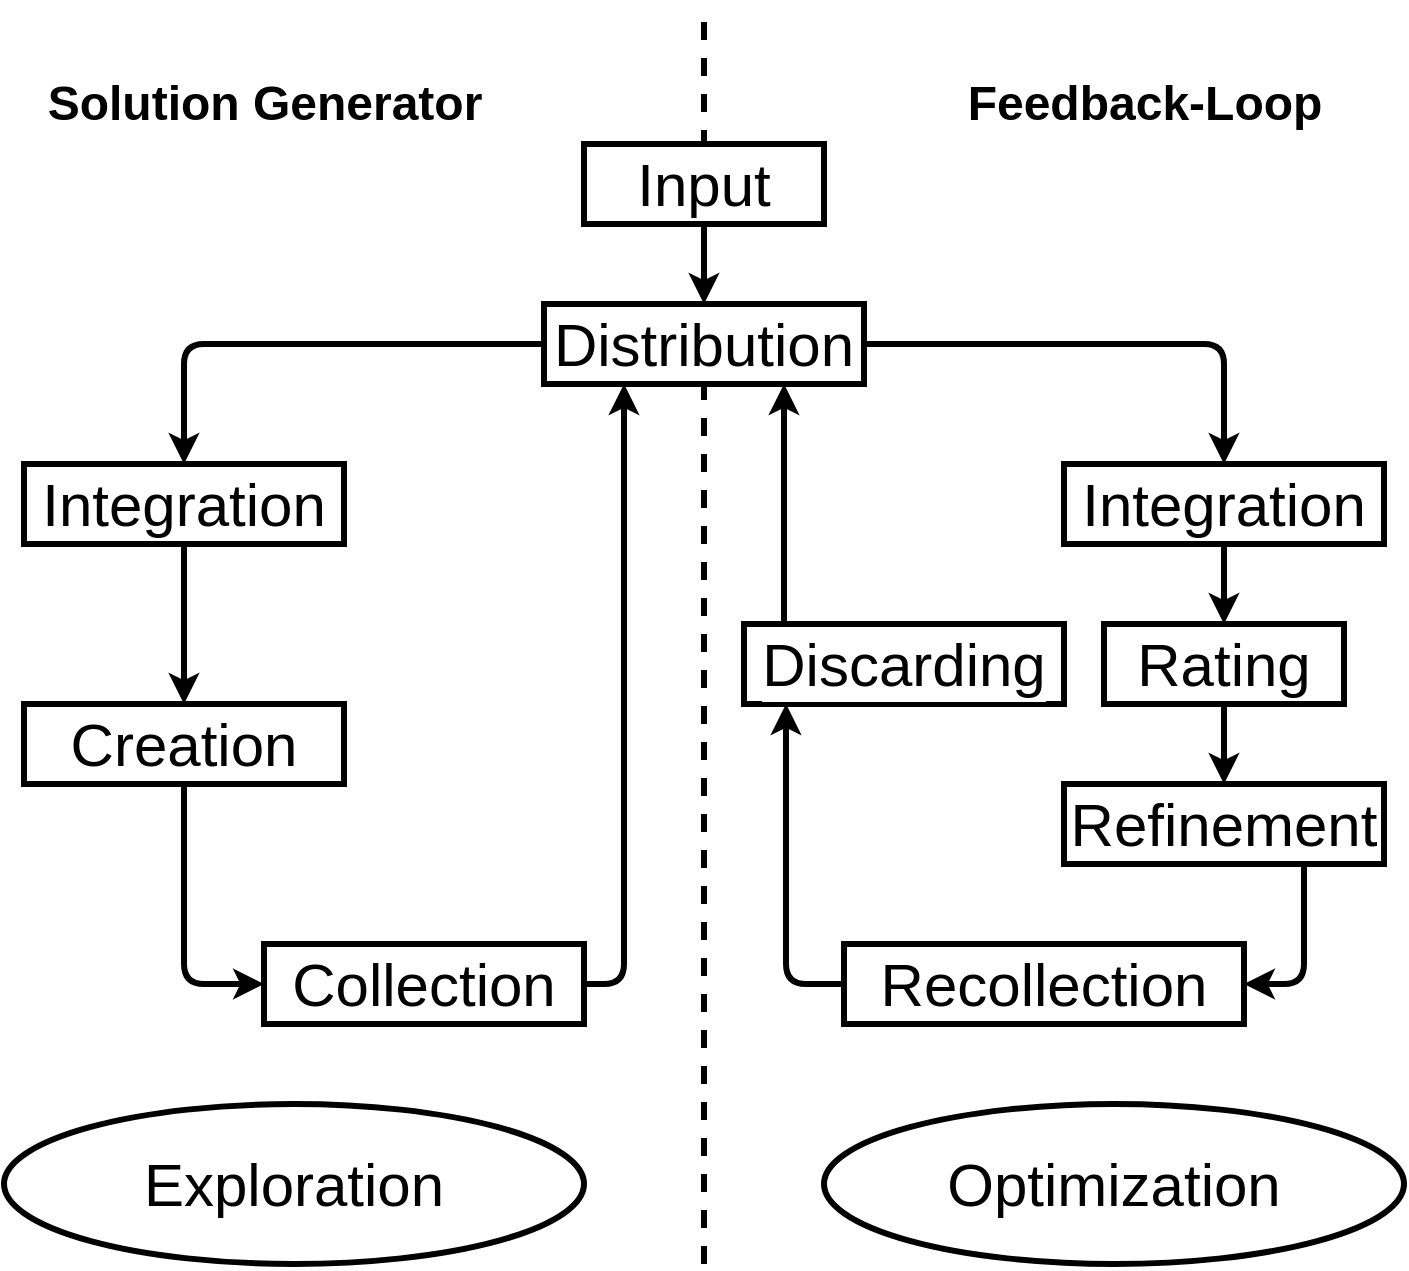 <mxfile pages="1" version="11.2.8" type="github"><diagram id="ovgsq8Oe-_txbWwGC8vN" name="Page-1"><mxGraphModel dx="1412" dy="948" grid="1" gridSize="10" guides="1" tooltips="1" connect="1" arrows="1" fold="1" page="1" pageScale="1" pageWidth="827" pageHeight="1169" math="0" shadow="0"><root><mxCell id="0"/><mxCell id="1" parent="0"/><mxCell id="4NgYYjmUanEa-c9BRLn5-35" value="" style="endArrow=none;dashed=1;html=1;strokeWidth=3;labelPosition=center;verticalLabelPosition=middle;align=center;verticalAlign=middle;" parent="1" edge="1"><mxGeometry width="50" height="50" relative="1" as="geometry"><mxPoint x="420" y="640" as="sourcePoint"/><mxPoint x="420" y="10" as="targetPoint"/></mxGeometry></mxCell><mxCell id="4NgYYjmUanEa-c9BRLn5-1" value="&lt;font&gt;&lt;font style=&quot;font-size: 30px&quot;&gt;Input&lt;/font&gt;&lt;br&gt;&lt;/font&gt;" style="rounded=0;whiteSpace=wrap;html=1;fontSize=30;strokeWidth=3;" parent="1" vertex="1"><mxGeometry x="360" y="80" width="120" height="40" as="geometry"/></mxCell><mxCell id="4NgYYjmUanEa-c9BRLn5-2" value="&lt;font style=&quot;font-size: 30px&quot;&gt;Distribution&lt;/font&gt;" style="rounded=0;whiteSpace=wrap;html=1;strokeWidth=3;" parent="1" vertex="1"><mxGeometry x="340" y="160" width="160" height="40" as="geometry"/></mxCell><mxCell id="4NgYYjmUanEa-c9BRLn5-3" value="&lt;font style=&quot;font-size: 30px&quot;&gt;Integration&lt;/font&gt;" style="rounded=0;whiteSpace=wrap;html=1;strokeWidth=3;" parent="1" vertex="1"><mxGeometry x="80" y="240" width="160" height="40" as="geometry"/></mxCell><mxCell id="4NgYYjmUanEa-c9BRLn5-4" value="&lt;font style=&quot;font-size: 30px&quot;&gt;Creation&lt;/font&gt;" style="rounded=0;whiteSpace=wrap;html=1;strokeWidth=3;" parent="1" vertex="1"><mxGeometry x="80" y="360" width="160" height="40" as="geometry"/></mxCell><mxCell id="4NgYYjmUanEa-c9BRLn5-6" value="&lt;font style=&quot;font-size: 30px&quot;&gt;Integration&lt;br&gt;&lt;/font&gt;" style="rounded=0;whiteSpace=wrap;html=1;strokeWidth=3;" parent="1" vertex="1"><mxGeometry x="600" y="240" width="160" height="40" as="geometry"/></mxCell><mxCell id="4NgYYjmUanEa-c9BRLn5-7" value="&lt;font style=&quot;font-size: 30px&quot;&gt;Rating&lt;/font&gt;" style="rounded=0;whiteSpace=wrap;html=1;strokeWidth=3;" parent="1" vertex="1"><mxGeometry x="620" y="320" width="120" height="40" as="geometry"/></mxCell><mxCell id="4NgYYjmUanEa-c9BRLn5-8" value="&lt;font style=&quot;font-size: 30px&quot;&gt;Refinement&lt;/font&gt;" style="rounded=0;whiteSpace=wrap;html=1;strokeWidth=3;" parent="1" vertex="1"><mxGeometry x="600" y="400" width="160" height="40" as="geometry"/></mxCell><mxCell id="4NgYYjmUanEa-c9BRLn5-9" value="&lt;font style=&quot;font-size: 30px&quot;&gt;Recollection&lt;/font&gt;" style="rounded=0;whiteSpace=wrap;html=1;strokeWidth=3;" parent="1" vertex="1"><mxGeometry x="490" y="480" width="200" height="40" as="geometry"/></mxCell><mxCell id="4NgYYjmUanEa-c9BRLn5-10" value="&lt;font style=&quot;font-size: 30px&quot;&gt;Collection&lt;/font&gt;" style="rounded=0;whiteSpace=wrap;html=1;strokeWidth=3;" parent="1" vertex="1"><mxGeometry x="200" y="480" width="160" height="40" as="geometry"/></mxCell><mxCell id="4NgYYjmUanEa-c9BRLn5-11" value="&lt;font style=&quot;font-size: 30px&quot;&gt;Discarding&lt;/font&gt;" style="rounded=0;whiteSpace=wrap;html=1;labelBackgroundColor=#FFFFFF;fillColor=#ffffff;strokeColor=#000000;gradientColor=none;strokeWidth=3;" parent="1" vertex="1"><mxGeometry x="440" y="320" width="160" height="40" as="geometry"/></mxCell><mxCell id="4NgYYjmUanEa-c9BRLn5-16" value="" style="edgeStyle=segmentEdgeStyle;endArrow=classic;html=1;exitX=0;exitY=0.5;exitDx=0;exitDy=0;entryX=0.5;entryY=0;entryDx=0;entryDy=0;rounded=1;strokeWidth=3;" parent="1" source="4NgYYjmUanEa-c9BRLn5-2" target="4NgYYjmUanEa-c9BRLn5-3" edge="1"><mxGeometry width="50" height="50" relative="1" as="geometry"><mxPoint x="160" y="590" as="sourcePoint"/><mxPoint x="210" y="540" as="targetPoint"/></mxGeometry></mxCell><mxCell id="4NgYYjmUanEa-c9BRLn5-17" value="" style="edgeStyle=segmentEdgeStyle;endArrow=classic;html=1;rounded=1;strokeWidth=3;exitX=0.5;exitY=1;exitDx=0;exitDy=0;entryX=0.5;entryY=0;entryDx=0;entryDy=0;" parent="1" source="4NgYYjmUanEa-c9BRLn5-3" target="4NgYYjmUanEa-c9BRLn5-4" edge="1"><mxGeometry width="50" height="50" relative="1" as="geometry"><mxPoint x="200" y="340" as="sourcePoint"/><mxPoint x="120" y="330" as="targetPoint"/></mxGeometry></mxCell><mxCell id="4NgYYjmUanEa-c9BRLn5-18" value="" style="edgeStyle=segmentEdgeStyle;endArrow=classic;html=1;exitX=0.5;exitY=1;exitDx=0;exitDy=0;entryX=0.5;entryY=0;entryDx=0;entryDy=0;rounded=1;strokeWidth=3;" parent="1" source="4NgYYjmUanEa-c9BRLn5-1" target="4NgYYjmUanEa-c9BRLn5-2" edge="1"><mxGeometry width="50" height="50" relative="1" as="geometry"><mxPoint x="360" y="200" as="sourcePoint"/><mxPoint x="180" y="260" as="targetPoint"/></mxGeometry></mxCell><mxCell id="4NgYYjmUanEa-c9BRLn5-19" value="" style="edgeStyle=segmentEdgeStyle;endArrow=classic;html=1;exitX=0.5;exitY=1;exitDx=0;exitDy=0;rounded=1;strokeWidth=3;entryX=0;entryY=0.5;entryDx=0;entryDy=0;" parent="1" source="4NgYYjmUanEa-c9BRLn5-4" target="4NgYYjmUanEa-c9BRLn5-10" edge="1"><mxGeometry width="50" height="50" relative="1" as="geometry"><mxPoint x="370" y="210" as="sourcePoint"/><mxPoint x="150" y="500" as="targetPoint"/><Array as="points"><mxPoint x="160" y="500"/></Array></mxGeometry></mxCell><mxCell id="4NgYYjmUanEa-c9BRLn5-20" value="" style="edgeStyle=segmentEdgeStyle;endArrow=classic;html=1;exitX=1;exitY=0.5;exitDx=0;exitDy=0;entryX=0.25;entryY=1;entryDx=0;entryDy=0;rounded=1;strokeWidth=3;" parent="1" source="4NgYYjmUanEa-c9BRLn5-10" target="4NgYYjmUanEa-c9BRLn5-2" edge="1"><mxGeometry width="50" height="50" relative="1" as="geometry"><mxPoint x="380" y="220" as="sourcePoint"/><mxPoint x="200" y="280" as="targetPoint"/></mxGeometry></mxCell><mxCell id="4NgYYjmUanEa-c9BRLn5-21" value="" style="edgeStyle=segmentEdgeStyle;endArrow=classic;html=1;exitX=1;exitY=0.5;exitDx=0;exitDy=0;entryX=0.5;entryY=0;entryDx=0;entryDy=0;rounded=1;strokeWidth=3;" parent="1" source="4NgYYjmUanEa-c9BRLn5-2" target="4NgYYjmUanEa-c9BRLn5-6" edge="1"><mxGeometry width="50" height="50" relative="1" as="geometry"><mxPoint x="390" y="230" as="sourcePoint"/><mxPoint x="210" y="290" as="targetPoint"/></mxGeometry></mxCell><mxCell id="4NgYYjmUanEa-c9BRLn5-22" value="" style="edgeStyle=segmentEdgeStyle;endArrow=classic;html=1;exitX=0.5;exitY=1;exitDx=0;exitDy=0;entryX=0.5;entryY=0;entryDx=0;entryDy=0;rounded=1;strokeWidth=3;" parent="1" source="4NgYYjmUanEa-c9BRLn5-6" target="4NgYYjmUanEa-c9BRLn5-7" edge="1"><mxGeometry width="50" height="50" relative="1" as="geometry"><mxPoint x="400" y="240" as="sourcePoint"/><mxPoint x="220" y="300" as="targetPoint"/></mxGeometry></mxCell><mxCell id="4NgYYjmUanEa-c9BRLn5-23" value="" style="edgeStyle=segmentEdgeStyle;endArrow=classic;html=1;exitX=0.5;exitY=1;exitDx=0;exitDy=0;entryX=0.5;entryY=0;entryDx=0;entryDy=0;rounded=1;strokeWidth=3;" parent="1" source="4NgYYjmUanEa-c9BRLn5-7" target="4NgYYjmUanEa-c9BRLn5-8" edge="1"><mxGeometry width="50" height="50" relative="1" as="geometry"><mxPoint x="410" y="250" as="sourcePoint"/><mxPoint x="230" y="310" as="targetPoint"/></mxGeometry></mxCell><mxCell id="4NgYYjmUanEa-c9BRLn5-28" value="" style="edgeStyle=segmentEdgeStyle;endArrow=classic;html=1;entryX=1;entryY=0.5;entryDx=0;entryDy=0;rounded=1;strokeWidth=3;exitX=0.75;exitY=1;exitDx=0;exitDy=0;" parent="1" source="4NgYYjmUanEa-c9BRLn5-8" target="4NgYYjmUanEa-c9BRLn5-9" edge="1"><mxGeometry width="50" height="50" relative="1" as="geometry"><mxPoint x="750" y="440" as="sourcePoint"/><mxPoint x="280" y="360" as="targetPoint"/><Array as="points"><mxPoint x="720" y="500"/></Array></mxGeometry></mxCell><mxCell id="4NgYYjmUanEa-c9BRLn5-31" value="" style="edgeStyle=segmentEdgeStyle;endArrow=classic;html=1;entryX=0.75;entryY=1;entryDx=0;entryDy=0;rounded=1;strokeWidth=3;exitX=0.125;exitY=0;exitDx=0;exitDy=0;exitPerimeter=0;" parent="1" source="4NgYYjmUanEa-c9BRLn5-11" target="4NgYYjmUanEa-c9BRLn5-2" edge="1"><mxGeometry width="50" height="50" relative="1" as="geometry"><mxPoint x="460" y="280" as="sourcePoint"/><mxPoint x="310" y="390" as="targetPoint"/><Array as="points"/></mxGeometry></mxCell><mxCell id="4NgYYjmUanEa-c9BRLn5-33" value="" style="edgeStyle=segmentEdgeStyle;endArrow=classic;html=1;rounded=1;strokeWidth=3;exitX=0;exitY=0.5;exitDx=0;exitDy=0;" parent="1" source="4NgYYjmUanEa-c9BRLn5-9" edge="1"><mxGeometry width="50" height="50" relative="1" as="geometry"><mxPoint x="510" y="480" as="sourcePoint"/><mxPoint x="461" y="360" as="targetPoint"/></mxGeometry></mxCell><mxCell id="4NgYYjmUanEa-c9BRLn5-38" value="Solution Generator" style="text;strokeColor=none;fillColor=none;html=1;fontSize=24;fontStyle=1;verticalAlign=middle;align=center;" parent="1" vertex="1"><mxGeometry x="80" y="40" width="240" height="40" as="geometry"/></mxCell><mxCell id="4NgYYjmUanEa-c9BRLn5-39" value="Feedback-Loop" style="text;strokeColor=none;fillColor=none;html=1;fontSize=24;fontStyle=1;verticalAlign=middle;align=center;" parent="1" vertex="1"><mxGeometry x="520" y="40" width="240" height="40" as="geometry"/></mxCell><mxCell id="4NgYYjmUanEa-c9BRLn5-40" value="&lt;font style=&quot;font-size: 30px&quot;&gt;Exploration&lt;/font&gt;" style="ellipse;whiteSpace=wrap;html=1;strokeWidth=3;" parent="1" vertex="1"><mxGeometry x="70" y="560" width="290" height="80" as="geometry"/></mxCell><mxCell id="4NgYYjmUanEa-c9BRLn5-41" value="&lt;font style=&quot;font-size: 30px&quot;&gt;Optimization&lt;/font&gt;" style="ellipse;whiteSpace=wrap;html=1;strokeWidth=3;" parent="1" vertex="1"><mxGeometry x="480" y="560" width="290" height="80" as="geometry"/></mxCell></root></mxGraphModel></diagram></mxfile>